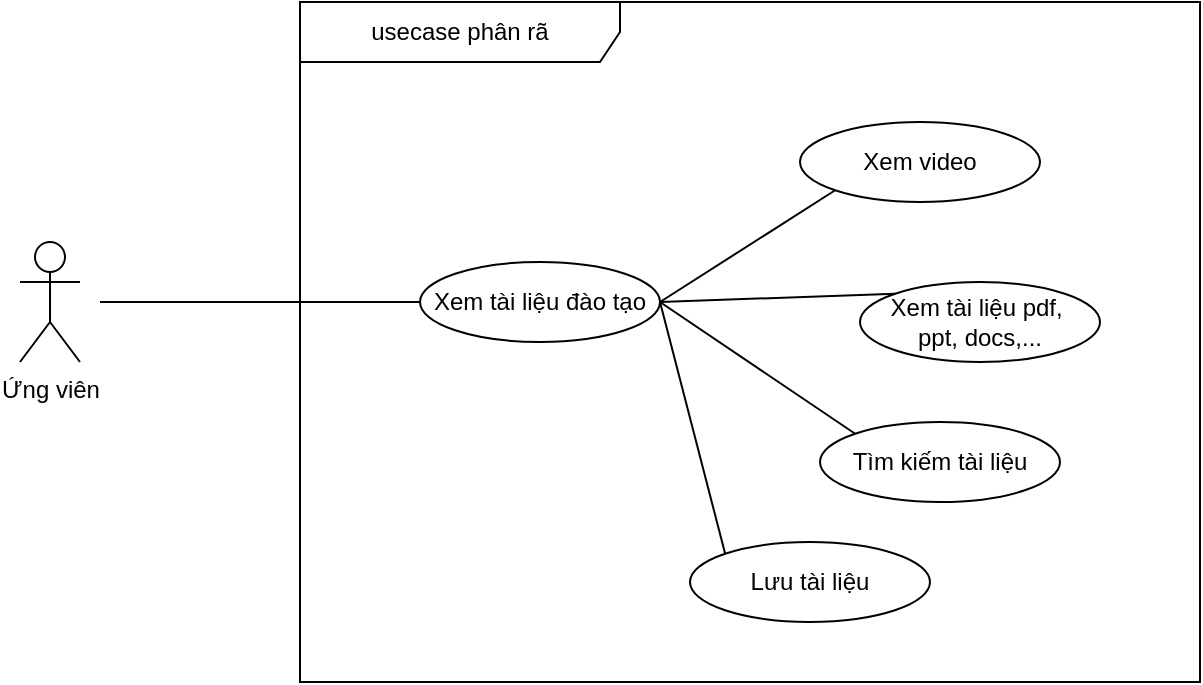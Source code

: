 <mxfile>
    <diagram id="y56fuiyPDJKQgKmEzUlk" name="Page-1">
        <mxGraphModel dx="921" dy="646" grid="1" gridSize="10" guides="1" tooltips="1" connect="1" arrows="1" fold="1" page="1" pageScale="1" pageWidth="850" pageHeight="1100" math="0" shadow="0">
            <root>
                <mxCell id="0"/>
                <mxCell id="1" parent="0"/>
                <mxCell id="2" value="usecase phân rã" style="shape=umlFrame;whiteSpace=wrap;html=1;pointerEvents=0;recursiveResize=0;container=1;collapsible=0;width=160;" parent="1" vertex="1">
                    <mxGeometry x="230" y="190" width="450" height="340" as="geometry"/>
                </mxCell>
                <mxCell id="6" value="Xem tài liệu đào tạo" style="ellipse;whiteSpace=wrap;html=1;" parent="2" vertex="1">
                    <mxGeometry x="60" y="130" width="120" height="40" as="geometry"/>
                </mxCell>
                <mxCell id="8" value="Xem video" style="ellipse;whiteSpace=wrap;html=1;" parent="2" vertex="1">
                    <mxGeometry x="250" y="60" width="120" height="40" as="geometry"/>
                </mxCell>
                <mxCell id="9" value="Xem tài liệu pdf,&amp;nbsp;&lt;div&gt;ppt, docs,...&lt;/div&gt;" style="ellipse;whiteSpace=wrap;html=1;" parent="2" vertex="1">
                    <mxGeometry x="280" y="140" width="120" height="40" as="geometry"/>
                </mxCell>
                <mxCell id="5" value="" style="endArrow=none;startArrow=none;endFill=0;startFill=0;endSize=8;html=1;verticalAlign=bottom;labelBackgroundColor=none;strokeWidth=1;entryX=0;entryY=0.5;entryDx=0;entryDy=0;" parent="2" target="6" edge="1">
                    <mxGeometry width="160" relative="1" as="geometry">
                        <mxPoint x="-100" y="150" as="sourcePoint"/>
                        <mxPoint x="50" y="180" as="targetPoint"/>
                    </mxGeometry>
                </mxCell>
                <mxCell id="11" value="" style="endArrow=none;startArrow=none;endFill=0;startFill=0;endSize=8;html=1;verticalAlign=bottom;labelBackgroundColor=none;strokeWidth=1;entryX=1;entryY=0.5;entryDx=0;entryDy=0;exitX=0;exitY=1;exitDx=0;exitDy=0;" parent="2" source="8" target="6" edge="1">
                    <mxGeometry width="160" relative="1" as="geometry">
                        <mxPoint x="-90" y="72" as="sourcePoint"/>
                        <mxPoint x="80" y="170" as="targetPoint"/>
                    </mxGeometry>
                </mxCell>
                <mxCell id="14" value="Tìm kiếm tài liệu" style="ellipse;whiteSpace=wrap;html=1;" parent="2" vertex="1">
                    <mxGeometry x="260" y="210" width="120" height="40" as="geometry"/>
                </mxCell>
                <mxCell id="15" value="" style="endArrow=none;startArrow=none;endFill=0;startFill=0;endSize=8;html=1;verticalAlign=bottom;labelBackgroundColor=none;strokeWidth=1;entryX=0;entryY=0;entryDx=0;entryDy=0;exitX=1;exitY=0.5;exitDx=0;exitDy=0;" parent="2" source="6" target="14" edge="1">
                    <mxGeometry width="160" relative="1" as="geometry">
                        <mxPoint x="190" y="160" as="sourcePoint"/>
                        <mxPoint x="298" y="176" as="targetPoint"/>
                    </mxGeometry>
                </mxCell>
                <mxCell id="3" value="Ứng viên" style="shape=umlActor;verticalLabelPosition=bottom;verticalAlign=top;html=1;" parent="1" vertex="1">
                    <mxGeometry x="90" y="310" width="30" height="60" as="geometry"/>
                </mxCell>
                <mxCell id="12" value="" style="endArrow=none;startArrow=none;endFill=0;startFill=0;endSize=8;html=1;verticalAlign=bottom;labelBackgroundColor=none;strokeWidth=1;entryX=0;entryY=0;entryDx=0;entryDy=0;" parent="1" target="9" edge="1">
                    <mxGeometry width="160" relative="1" as="geometry">
                        <mxPoint x="410" y="340" as="sourcePoint"/>
                        <mxPoint x="320" y="370" as="targetPoint"/>
                    </mxGeometry>
                </mxCell>
                <mxCell id="16" value="Lưu tài liệu" style="ellipse;whiteSpace=wrap;html=1;" parent="1" vertex="1">
                    <mxGeometry x="425" y="460" width="120" height="40" as="geometry"/>
                </mxCell>
                <mxCell id="17" value="" style="endArrow=none;startArrow=none;endFill=0;startFill=0;endSize=8;html=1;verticalAlign=bottom;labelBackgroundColor=none;strokeWidth=1;entryX=0;entryY=0;entryDx=0;entryDy=0;exitX=1;exitY=0.5;exitDx=0;exitDy=0;" edge="1" parent="1" source="6" target="16">
                    <mxGeometry width="160" relative="1" as="geometry">
                        <mxPoint x="420" y="350" as="sourcePoint"/>
                        <mxPoint x="518" y="416" as="targetPoint"/>
                    </mxGeometry>
                </mxCell>
            </root>
        </mxGraphModel>
    </diagram>
</mxfile>